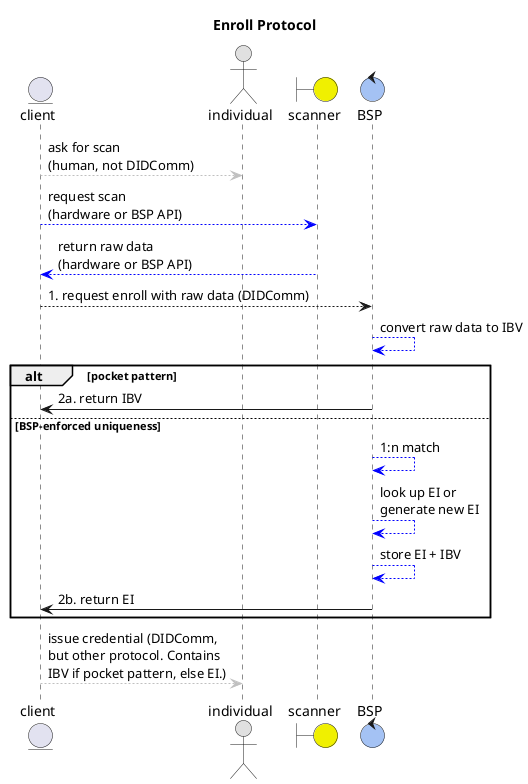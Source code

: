 @startuml
title Enroll Protocol
entity client
actor individual #e0e0e0
boundary scanner #f0f000
control BSP #a4c2f4ff

client -[#c0c0c0]-> individual: ask for scan\n(human, not DIDComm)
client -[#blue]-> scanner: request scan\n(hardware or BSP API)
scanner -[#blue]-> client: return raw data\n(hardware or BSP API)
client --> BSP: 1. request enroll with raw data (DIDComm)
BSP -[#blue]-> BSP: convert raw data to IBV
alt pocket pattern
BSP -> client: 2a. return IBV
else BSP-enforced uniqueness
BSP -[#blue]-> BSP: 1:n match
BSP -[#blue]-> BSP: look up EI or\ngenerate new EI
BSP -[#blue]-> BSP: store EI + IBV
BSP -> client: 2b. return EI
end
client -[#c0c0c0]-> individual: issue credential (DIDComm,\nbut other protocol. Contains\nIBV if pocket pattern, else EI.)
@enduml